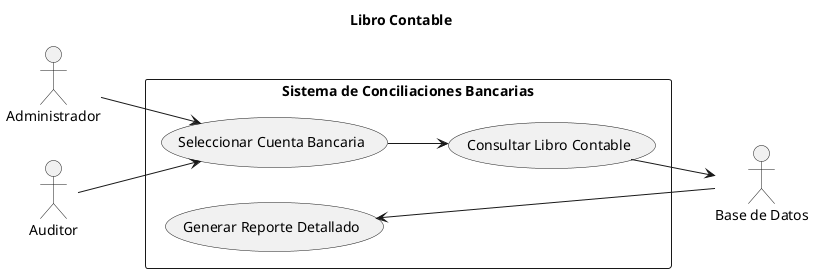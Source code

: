 @startuml LibroContable
title Libro Contable
left to right direction

actor Administrador as admin
actor Auditor as auditor
actor "Base de Datos" as bd

rectangle "Sistema de Conciliaciones Bancarias" {
    admin --> (Seleccionar Cuenta Bancaria)
    auditor --> (Seleccionar Cuenta Bancaria)

    (Seleccionar Cuenta Bancaria) --> (Consultar Libro Contable)
    (Consultar Libro Contable) --> bd
    bd --> (Generar Reporte Detallado)
}

@enduml
